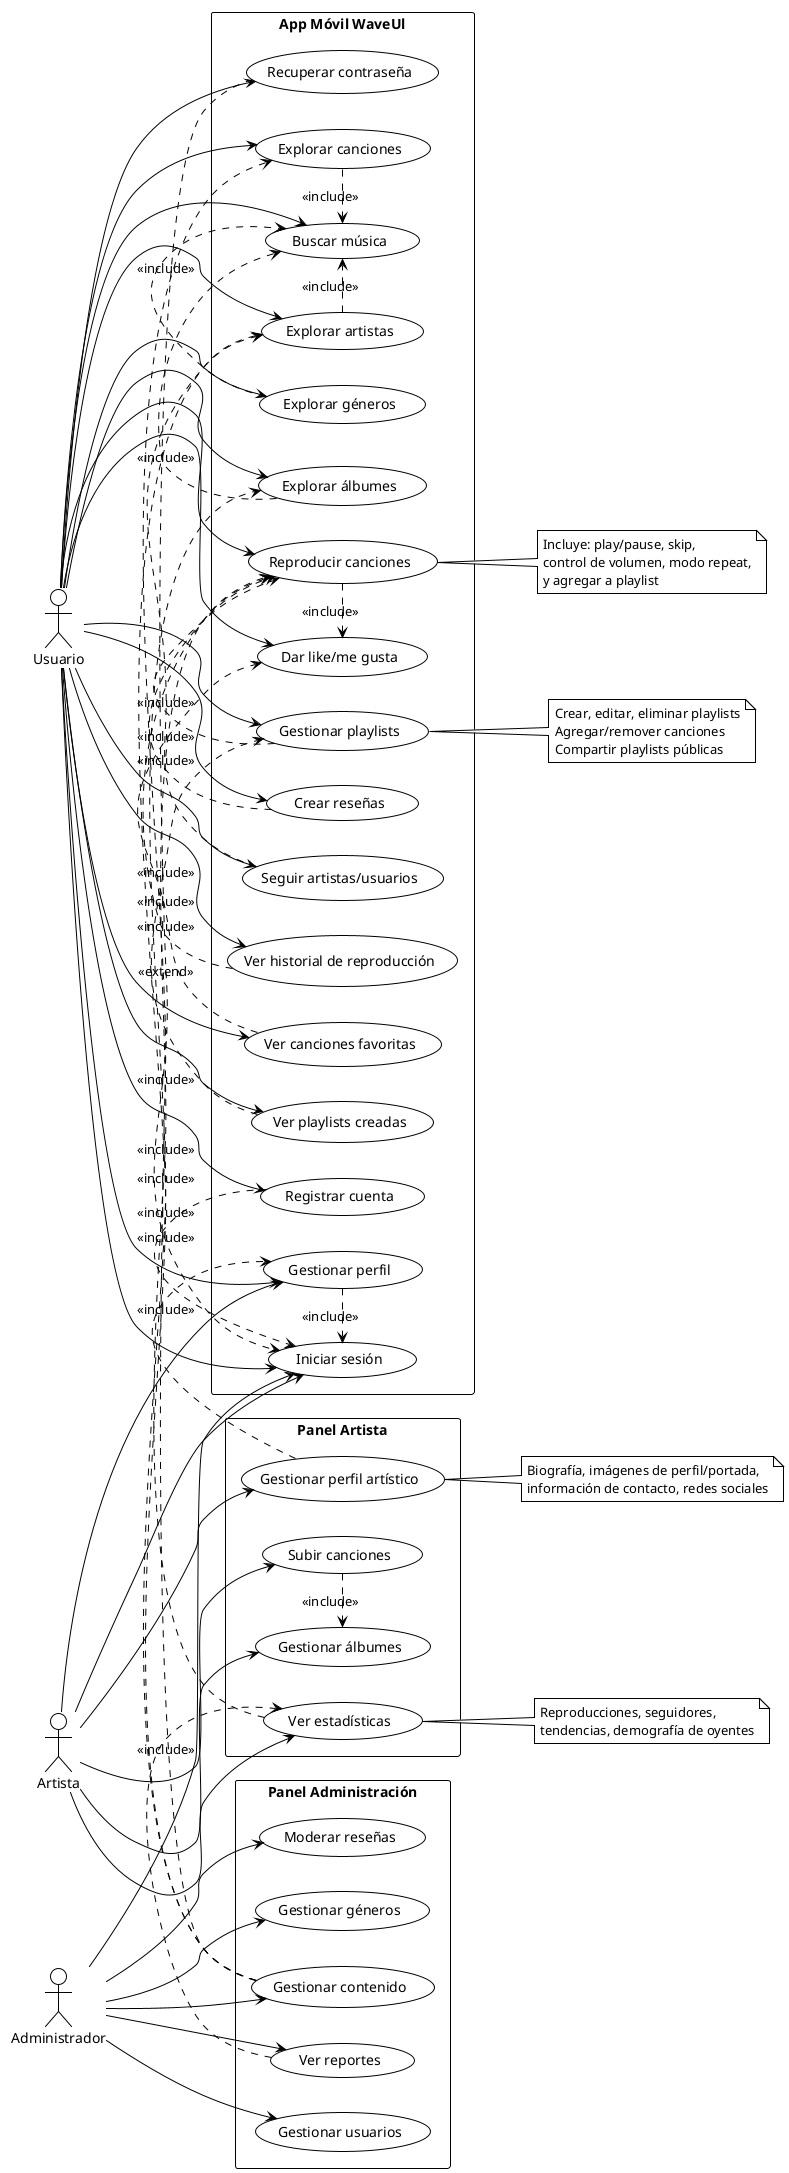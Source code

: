 @startuml
!theme plain

left to right direction

actor "Usuario" as User
actor "Artista" as Artist
actor "Administrador" as Admin

rectangle "App Móvil WaveUl" {
  ' Autenticación y perfil
  usecase "Registrar cuenta" as UC1
  usecase "Iniciar sesión" as UC2
  usecase "Recuperar contraseña" as UC3
  usecase "Gestionar perfil" as UC4
  
  ' Exploración y descubrimiento
  usecase "Explorar canciones" as UC5
  usecase "Buscar música" as UC6
  usecase "Explorar artistas" as UC7
  usecase "Explorar géneros" as UC8
  usecase "Explorar álbumes" as UC9
  
  ' Reproducción e interacción
  usecase "Reproducir canciones" as UC10
  usecase "Gestionar playlists" as UC11
  usecase "Dar like/me gusta" as UC12
  usecase "Crear reseñas" as UC13
  usecase "Seguir artistas/usuarios" as UC14
  
  ' Biblioteca personal
  usecase "Ver historial de reproducción" as UC15
  usecase "Ver canciones favoritas" as UC16
  usecase "Ver playlists creadas" as UC17
}

rectangle "Panel Artista" {
  usecase "Gestionar perfil artístico" as UC18
  usecase "Subir canciones" as UC19
  usecase "Gestionar álbumes" as UC20
  usecase "Ver estadísticas" as UC21
}

rectangle "Panel Administración" {
  usecase "Gestionar usuarios" as UC22
  usecase "Gestionar contenido" as UC23
  usecase "Moderar reseñas" as UC24
  usecase "Gestionar géneros" as UC25
  usecase "Ver reportes" as UC26
}

' Relaciones del Usuario
User --> UC1
User --> UC2
User --> UC3
User --> UC4
User --> UC5
User --> UC6
User --> UC7
User --> UC8
User --> UC9
User --> UC10
User --> UC11
User --> UC12
User --> UC13
User --> UC14
User --> UC15
User --> UC16
User --> UC17

' Relaciones del Artista
Artist --> UC2
Artist --> UC4
Artist --> UC18
Artist --> UC19
Artist --> UC20
Artist --> UC21

' Relaciones del Administrador
Admin --> UC2
Admin --> UC22
Admin --> UC23
Admin --> UC24
Admin --> UC25
Admin --> UC26

' Relaciones de inclusión/extensión
UC1 .> UC2 : <<include>>
UC3 .> UC2 : <<extend>>
UC4 .> UC2 : <<include>>
UC5 .> UC6 : <<include>>
UC7 .> UC6 : <<include>>
UC8 .> UC6 : <<include>>
UC9 .> UC6 : <<include>>
UC10 .> UC12 : <<include>>
UC11 .> UC10 : <<include>>
UC13 .> UC10 : <<include>>
UC14 .> UC7 : <<include>>
UC15 .> UC10 : <<include>>
UC16 .> UC12 : <<include>>
UC17 .> UC11 : <<include>>
UC18 .> UC4 : <<include>>
UC19 .> UC20 : <<include>>
UC21 .> UC10 : <<include>>
UC23 .> UC7 : <<include>>
UC23 .> UC9 : <<include>>
UC23 .> UC5 : <<include>>
UC26 .> UC21 : <<include>>

' Notas explicativas
note right of UC10
  Incluye: play/pause, skip,
  control de volumen, modo repeat,
  y agregar a playlist
end note

note right of UC11
  Crear, editar, eliminar playlists
  Agregar/remover canciones
  Compartir playlists públicas
end note

note right of UC18
  Biografía, imágenes de perfil/portada,
  información de contacto, redes sociales
end note

note right of UC21
  Reproducciones, seguidores,
  tendencias, demografía de oyentes
end note

@enduml